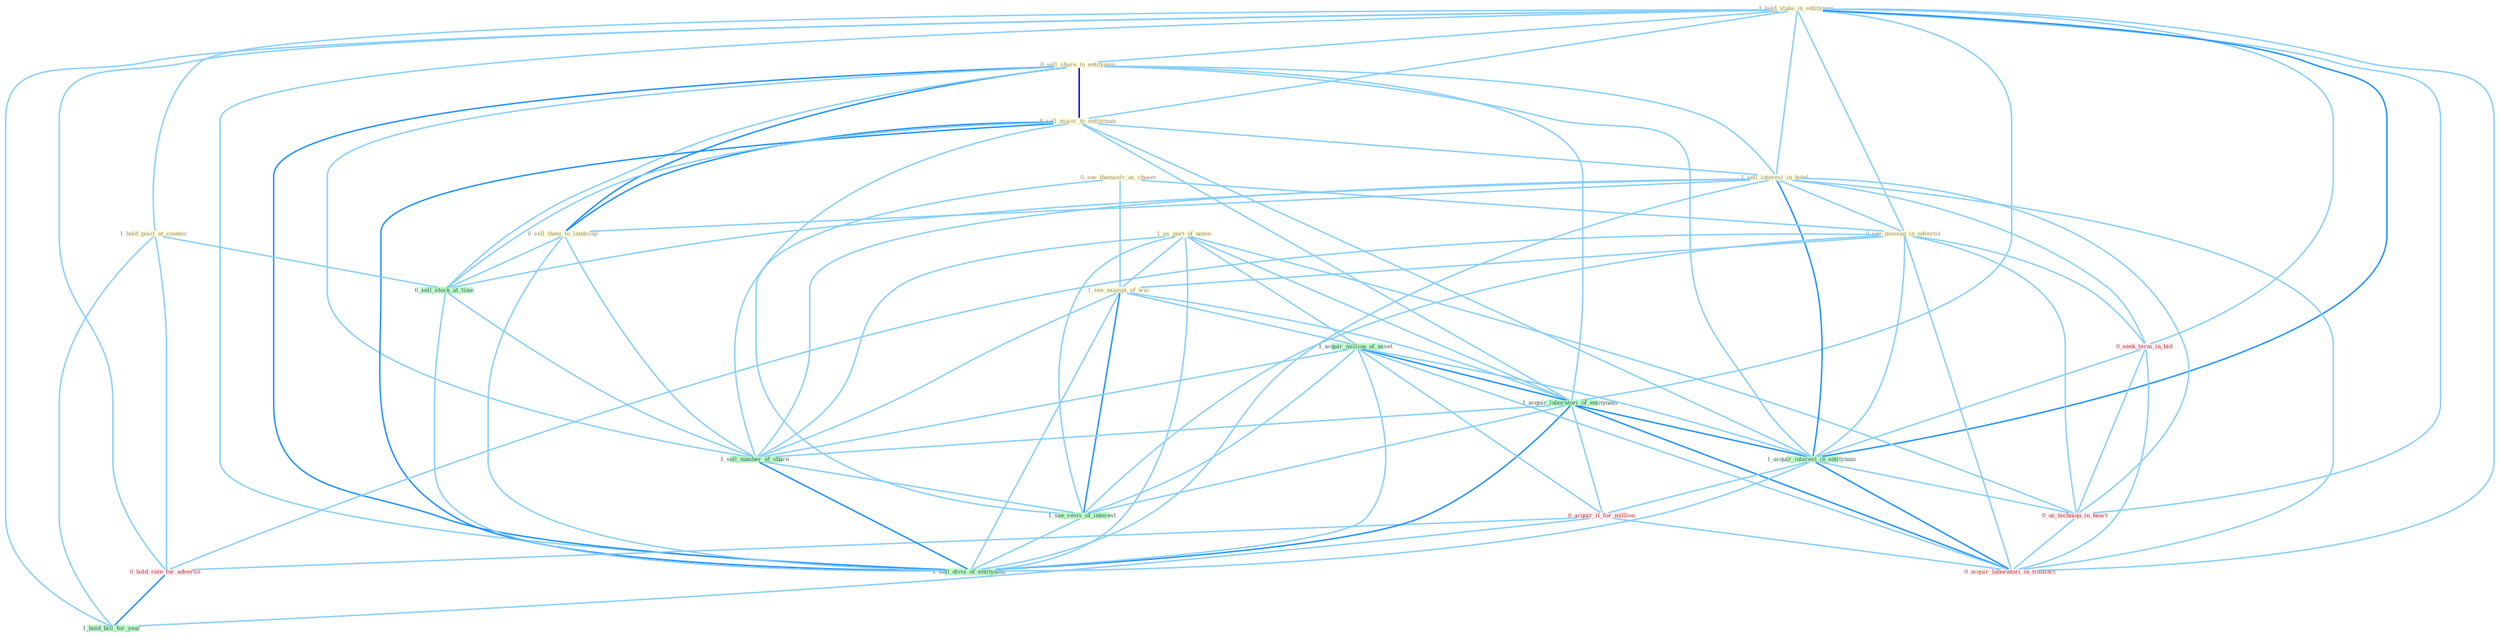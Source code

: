 Graph G{ 
    node
    [shape=polygon,style=filled,width=.5,height=.06,color="#BDFCC9",fixedsize=true,fontsize=4,
    fontcolor="#2f4f4f"];
    {node
    [color="#ffffe0", fontcolor="#8b7d6b"] "1_hold_stake_in_entitynam " "0_sell_share_to_entitynam " "1_us_part_of_name " "0_sell_major_to_entitynam " "1_sell_interest_in_hotel " "1_hold_posit_at_counter " "0_sell_them_to_landscap " "0_see_themselv_as_chaser " "0_see_messag_in_advertis " "1_see_exampl_of_wai "}
{node [color="#fff0f5", fontcolor="#b22222"] "0_seek_term_in_bid " "0_us_techniqu_in_heart " "0_acquir_it_for_million " "0_hold_rate_for_advertis " "0_acquir_laboratori_in_transact "}
edge [color="#B0E2FF"];

	"1_hold_stake_in_entitynam " -- "0_sell_share_to_entitynam " [w="1", color="#87cefa" ];
	"1_hold_stake_in_entitynam " -- "0_sell_major_to_entitynam " [w="1", color="#87cefa" ];
	"1_hold_stake_in_entitynam " -- "1_sell_interest_in_hotel " [w="1", color="#87cefa" ];
	"1_hold_stake_in_entitynam " -- "1_hold_posit_at_counter " [w="1", color="#87cefa" ];
	"1_hold_stake_in_entitynam " -- "0_see_messag_in_advertis " [w="1", color="#87cefa" ];
	"1_hold_stake_in_entitynam " -- "1_acquir_laboratori_of_entitynam " [w="1", color="#87cefa" ];
	"1_hold_stake_in_entitynam " -- "0_seek_term_in_bid " [w="1", color="#87cefa" ];
	"1_hold_stake_in_entitynam " -- "1_acquir_interest_in_entitynam " [w="2", color="#1e90ff" , len=0.8];
	"1_hold_stake_in_entitynam " -- "0_us_techniqu_in_heart " [w="1", color="#87cefa" ];
	"1_hold_stake_in_entitynam " -- "0_hold_rate_for_advertis " [w="1", color="#87cefa" ];
	"1_hold_stake_in_entitynam " -- "0_acquir_laboratori_in_transact " [w="1", color="#87cefa" ];
	"1_hold_stake_in_entitynam " -- "1_hold_bill_for_year " [w="1", color="#87cefa" ];
	"1_hold_stake_in_entitynam " -- "1_sell_divis_of_entitynam " [w="1", color="#87cefa" ];
	"0_sell_share_to_entitynam " -- "0_sell_major_to_entitynam " [w="3", color="#0000cd" , len=0.6];
	"0_sell_share_to_entitynam " -- "1_sell_interest_in_hotel " [w="1", color="#87cefa" ];
	"0_sell_share_to_entitynam " -- "0_sell_them_to_landscap " [w="2", color="#1e90ff" , len=0.8];
	"0_sell_share_to_entitynam " -- "1_acquir_laboratori_of_entitynam " [w="1", color="#87cefa" ];
	"0_sell_share_to_entitynam " -- "1_acquir_interest_in_entitynam " [w="1", color="#87cefa" ];
	"0_sell_share_to_entitynam " -- "0_sell_stock_at_time " [w="1", color="#87cefa" ];
	"0_sell_share_to_entitynam " -- "1_sell_number_of_share " [w="1", color="#87cefa" ];
	"0_sell_share_to_entitynam " -- "1_sell_divis_of_entitynam " [w="2", color="#1e90ff" , len=0.8];
	"1_us_part_of_name " -- "1_see_exampl_of_wai " [w="1", color="#87cefa" ];
	"1_us_part_of_name " -- "1_acquir_million_of_asset " [w="1", color="#87cefa" ];
	"1_us_part_of_name " -- "1_acquir_laboratori_of_entitynam " [w="1", color="#87cefa" ];
	"1_us_part_of_name " -- "0_us_techniqu_in_heart " [w="1", color="#87cefa" ];
	"1_us_part_of_name " -- "1_sell_number_of_share " [w="1", color="#87cefa" ];
	"1_us_part_of_name " -- "1_see_reviv_of_interest " [w="1", color="#87cefa" ];
	"1_us_part_of_name " -- "1_sell_divis_of_entitynam " [w="1", color="#87cefa" ];
	"0_sell_major_to_entitynam " -- "1_sell_interest_in_hotel " [w="1", color="#87cefa" ];
	"0_sell_major_to_entitynam " -- "0_sell_them_to_landscap " [w="2", color="#1e90ff" , len=0.8];
	"0_sell_major_to_entitynam " -- "1_acquir_laboratori_of_entitynam " [w="1", color="#87cefa" ];
	"0_sell_major_to_entitynam " -- "1_acquir_interest_in_entitynam " [w="1", color="#87cefa" ];
	"0_sell_major_to_entitynam " -- "0_sell_stock_at_time " [w="1", color="#87cefa" ];
	"0_sell_major_to_entitynam " -- "1_sell_number_of_share " [w="1", color="#87cefa" ];
	"0_sell_major_to_entitynam " -- "1_sell_divis_of_entitynam " [w="2", color="#1e90ff" , len=0.8];
	"1_sell_interest_in_hotel " -- "0_sell_them_to_landscap " [w="1", color="#87cefa" ];
	"1_sell_interest_in_hotel " -- "0_see_messag_in_advertis " [w="1", color="#87cefa" ];
	"1_sell_interest_in_hotel " -- "0_seek_term_in_bid " [w="1", color="#87cefa" ];
	"1_sell_interest_in_hotel " -- "1_acquir_interest_in_entitynam " [w="2", color="#1e90ff" , len=0.8];
	"1_sell_interest_in_hotel " -- "0_us_techniqu_in_heart " [w="1", color="#87cefa" ];
	"1_sell_interest_in_hotel " -- "0_acquir_laboratori_in_transact " [w="1", color="#87cefa" ];
	"1_sell_interest_in_hotel " -- "0_sell_stock_at_time " [w="1", color="#87cefa" ];
	"1_sell_interest_in_hotel " -- "1_sell_number_of_share " [w="1", color="#87cefa" ];
	"1_sell_interest_in_hotel " -- "1_sell_divis_of_entitynam " [w="1", color="#87cefa" ];
	"1_hold_posit_at_counter " -- "0_hold_rate_for_advertis " [w="1", color="#87cefa" ];
	"1_hold_posit_at_counter " -- "0_sell_stock_at_time " [w="1", color="#87cefa" ];
	"1_hold_posit_at_counter " -- "1_hold_bill_for_year " [w="1", color="#87cefa" ];
	"0_sell_them_to_landscap " -- "0_sell_stock_at_time " [w="1", color="#87cefa" ];
	"0_sell_them_to_landscap " -- "1_sell_number_of_share " [w="1", color="#87cefa" ];
	"0_sell_them_to_landscap " -- "1_sell_divis_of_entitynam " [w="1", color="#87cefa" ];
	"0_see_themselv_as_chaser " -- "0_see_messag_in_advertis " [w="1", color="#87cefa" ];
	"0_see_themselv_as_chaser " -- "1_see_exampl_of_wai " [w="1", color="#87cefa" ];
	"0_see_themselv_as_chaser " -- "1_see_reviv_of_interest " [w="1", color="#87cefa" ];
	"0_see_messag_in_advertis " -- "1_see_exampl_of_wai " [w="1", color="#87cefa" ];
	"0_see_messag_in_advertis " -- "0_seek_term_in_bid " [w="1", color="#87cefa" ];
	"0_see_messag_in_advertis " -- "1_acquir_interest_in_entitynam " [w="1", color="#87cefa" ];
	"0_see_messag_in_advertis " -- "0_us_techniqu_in_heart " [w="1", color="#87cefa" ];
	"0_see_messag_in_advertis " -- "0_hold_rate_for_advertis " [w="1", color="#87cefa" ];
	"0_see_messag_in_advertis " -- "0_acquir_laboratori_in_transact " [w="1", color="#87cefa" ];
	"0_see_messag_in_advertis " -- "1_see_reviv_of_interest " [w="1", color="#87cefa" ];
	"1_see_exampl_of_wai " -- "1_acquir_million_of_asset " [w="1", color="#87cefa" ];
	"1_see_exampl_of_wai " -- "1_acquir_laboratori_of_entitynam " [w="1", color="#87cefa" ];
	"1_see_exampl_of_wai " -- "1_sell_number_of_share " [w="1", color="#87cefa" ];
	"1_see_exampl_of_wai " -- "1_see_reviv_of_interest " [w="2", color="#1e90ff" , len=0.8];
	"1_see_exampl_of_wai " -- "1_sell_divis_of_entitynam " [w="1", color="#87cefa" ];
	"1_acquir_million_of_asset " -- "1_acquir_laboratori_of_entitynam " [w="2", color="#1e90ff" , len=0.8];
	"1_acquir_million_of_asset " -- "1_acquir_interest_in_entitynam " [w="1", color="#87cefa" ];
	"1_acquir_million_of_asset " -- "0_acquir_it_for_million " [w="1", color="#87cefa" ];
	"1_acquir_million_of_asset " -- "0_acquir_laboratori_in_transact " [w="1", color="#87cefa" ];
	"1_acquir_million_of_asset " -- "1_sell_number_of_share " [w="1", color="#87cefa" ];
	"1_acquir_million_of_asset " -- "1_see_reviv_of_interest " [w="1", color="#87cefa" ];
	"1_acquir_million_of_asset " -- "1_sell_divis_of_entitynam " [w="1", color="#87cefa" ];
	"1_acquir_laboratori_of_entitynam " -- "1_acquir_interest_in_entitynam " [w="2", color="#1e90ff" , len=0.8];
	"1_acquir_laboratori_of_entitynam " -- "0_acquir_it_for_million " [w="1", color="#87cefa" ];
	"1_acquir_laboratori_of_entitynam " -- "0_acquir_laboratori_in_transact " [w="2", color="#1e90ff" , len=0.8];
	"1_acquir_laboratori_of_entitynam " -- "1_sell_number_of_share " [w="1", color="#87cefa" ];
	"1_acquir_laboratori_of_entitynam " -- "1_see_reviv_of_interest " [w="1", color="#87cefa" ];
	"1_acquir_laboratori_of_entitynam " -- "1_sell_divis_of_entitynam " [w="2", color="#1e90ff" , len=0.8];
	"0_seek_term_in_bid " -- "1_acquir_interest_in_entitynam " [w="1", color="#87cefa" ];
	"0_seek_term_in_bid " -- "0_us_techniqu_in_heart " [w="1", color="#87cefa" ];
	"0_seek_term_in_bid " -- "0_acquir_laboratori_in_transact " [w="1", color="#87cefa" ];
	"1_acquir_interest_in_entitynam " -- "0_us_techniqu_in_heart " [w="1", color="#87cefa" ];
	"1_acquir_interest_in_entitynam " -- "0_acquir_it_for_million " [w="1", color="#87cefa" ];
	"1_acquir_interest_in_entitynam " -- "0_acquir_laboratori_in_transact " [w="2", color="#1e90ff" , len=0.8];
	"1_acquir_interest_in_entitynam " -- "1_sell_divis_of_entitynam " [w="1", color="#87cefa" ];
	"0_us_techniqu_in_heart " -- "0_acquir_laboratori_in_transact " [w="1", color="#87cefa" ];
	"0_acquir_it_for_million " -- "0_hold_rate_for_advertis " [w="1", color="#87cefa" ];
	"0_acquir_it_for_million " -- "0_acquir_laboratori_in_transact " [w="1", color="#87cefa" ];
	"0_acquir_it_for_million " -- "1_hold_bill_for_year " [w="1", color="#87cefa" ];
	"0_hold_rate_for_advertis " -- "1_hold_bill_for_year " [w="2", color="#1e90ff" , len=0.8];
	"0_sell_stock_at_time " -- "1_sell_number_of_share " [w="1", color="#87cefa" ];
	"0_sell_stock_at_time " -- "1_sell_divis_of_entitynam " [w="1", color="#87cefa" ];
	"1_sell_number_of_share " -- "1_see_reviv_of_interest " [w="1", color="#87cefa" ];
	"1_sell_number_of_share " -- "1_sell_divis_of_entitynam " [w="2", color="#1e90ff" , len=0.8];
	"1_see_reviv_of_interest " -- "1_sell_divis_of_entitynam " [w="1", color="#87cefa" ];
}